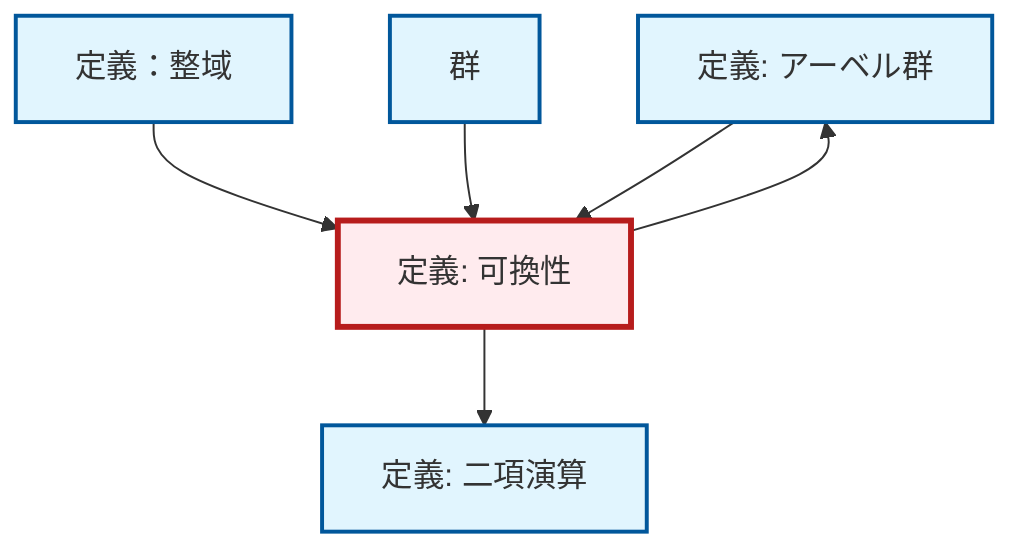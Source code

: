 graph TD
    classDef definition fill:#e1f5fe,stroke:#01579b,stroke-width:2px
    classDef theorem fill:#f3e5f5,stroke:#4a148c,stroke-width:2px
    classDef axiom fill:#fff3e0,stroke:#e65100,stroke-width:2px
    classDef example fill:#e8f5e9,stroke:#1b5e20,stroke-width:2px
    classDef current fill:#ffebee,stroke:#b71c1c,stroke-width:3px
    def-abelian-group["定義: アーベル群"]:::definition
    def-binary-operation["定義: 二項演算"]:::definition
    def-integral-domain["定義：整域"]:::definition
    def-group["群"]:::definition
    def-commutativity["定義: 可換性"]:::definition
    def-commutativity --> def-binary-operation
    def-integral-domain --> def-commutativity
    def-group --> def-commutativity
    def-abelian-group --> def-commutativity
    def-commutativity --> def-abelian-group
    class def-commutativity current